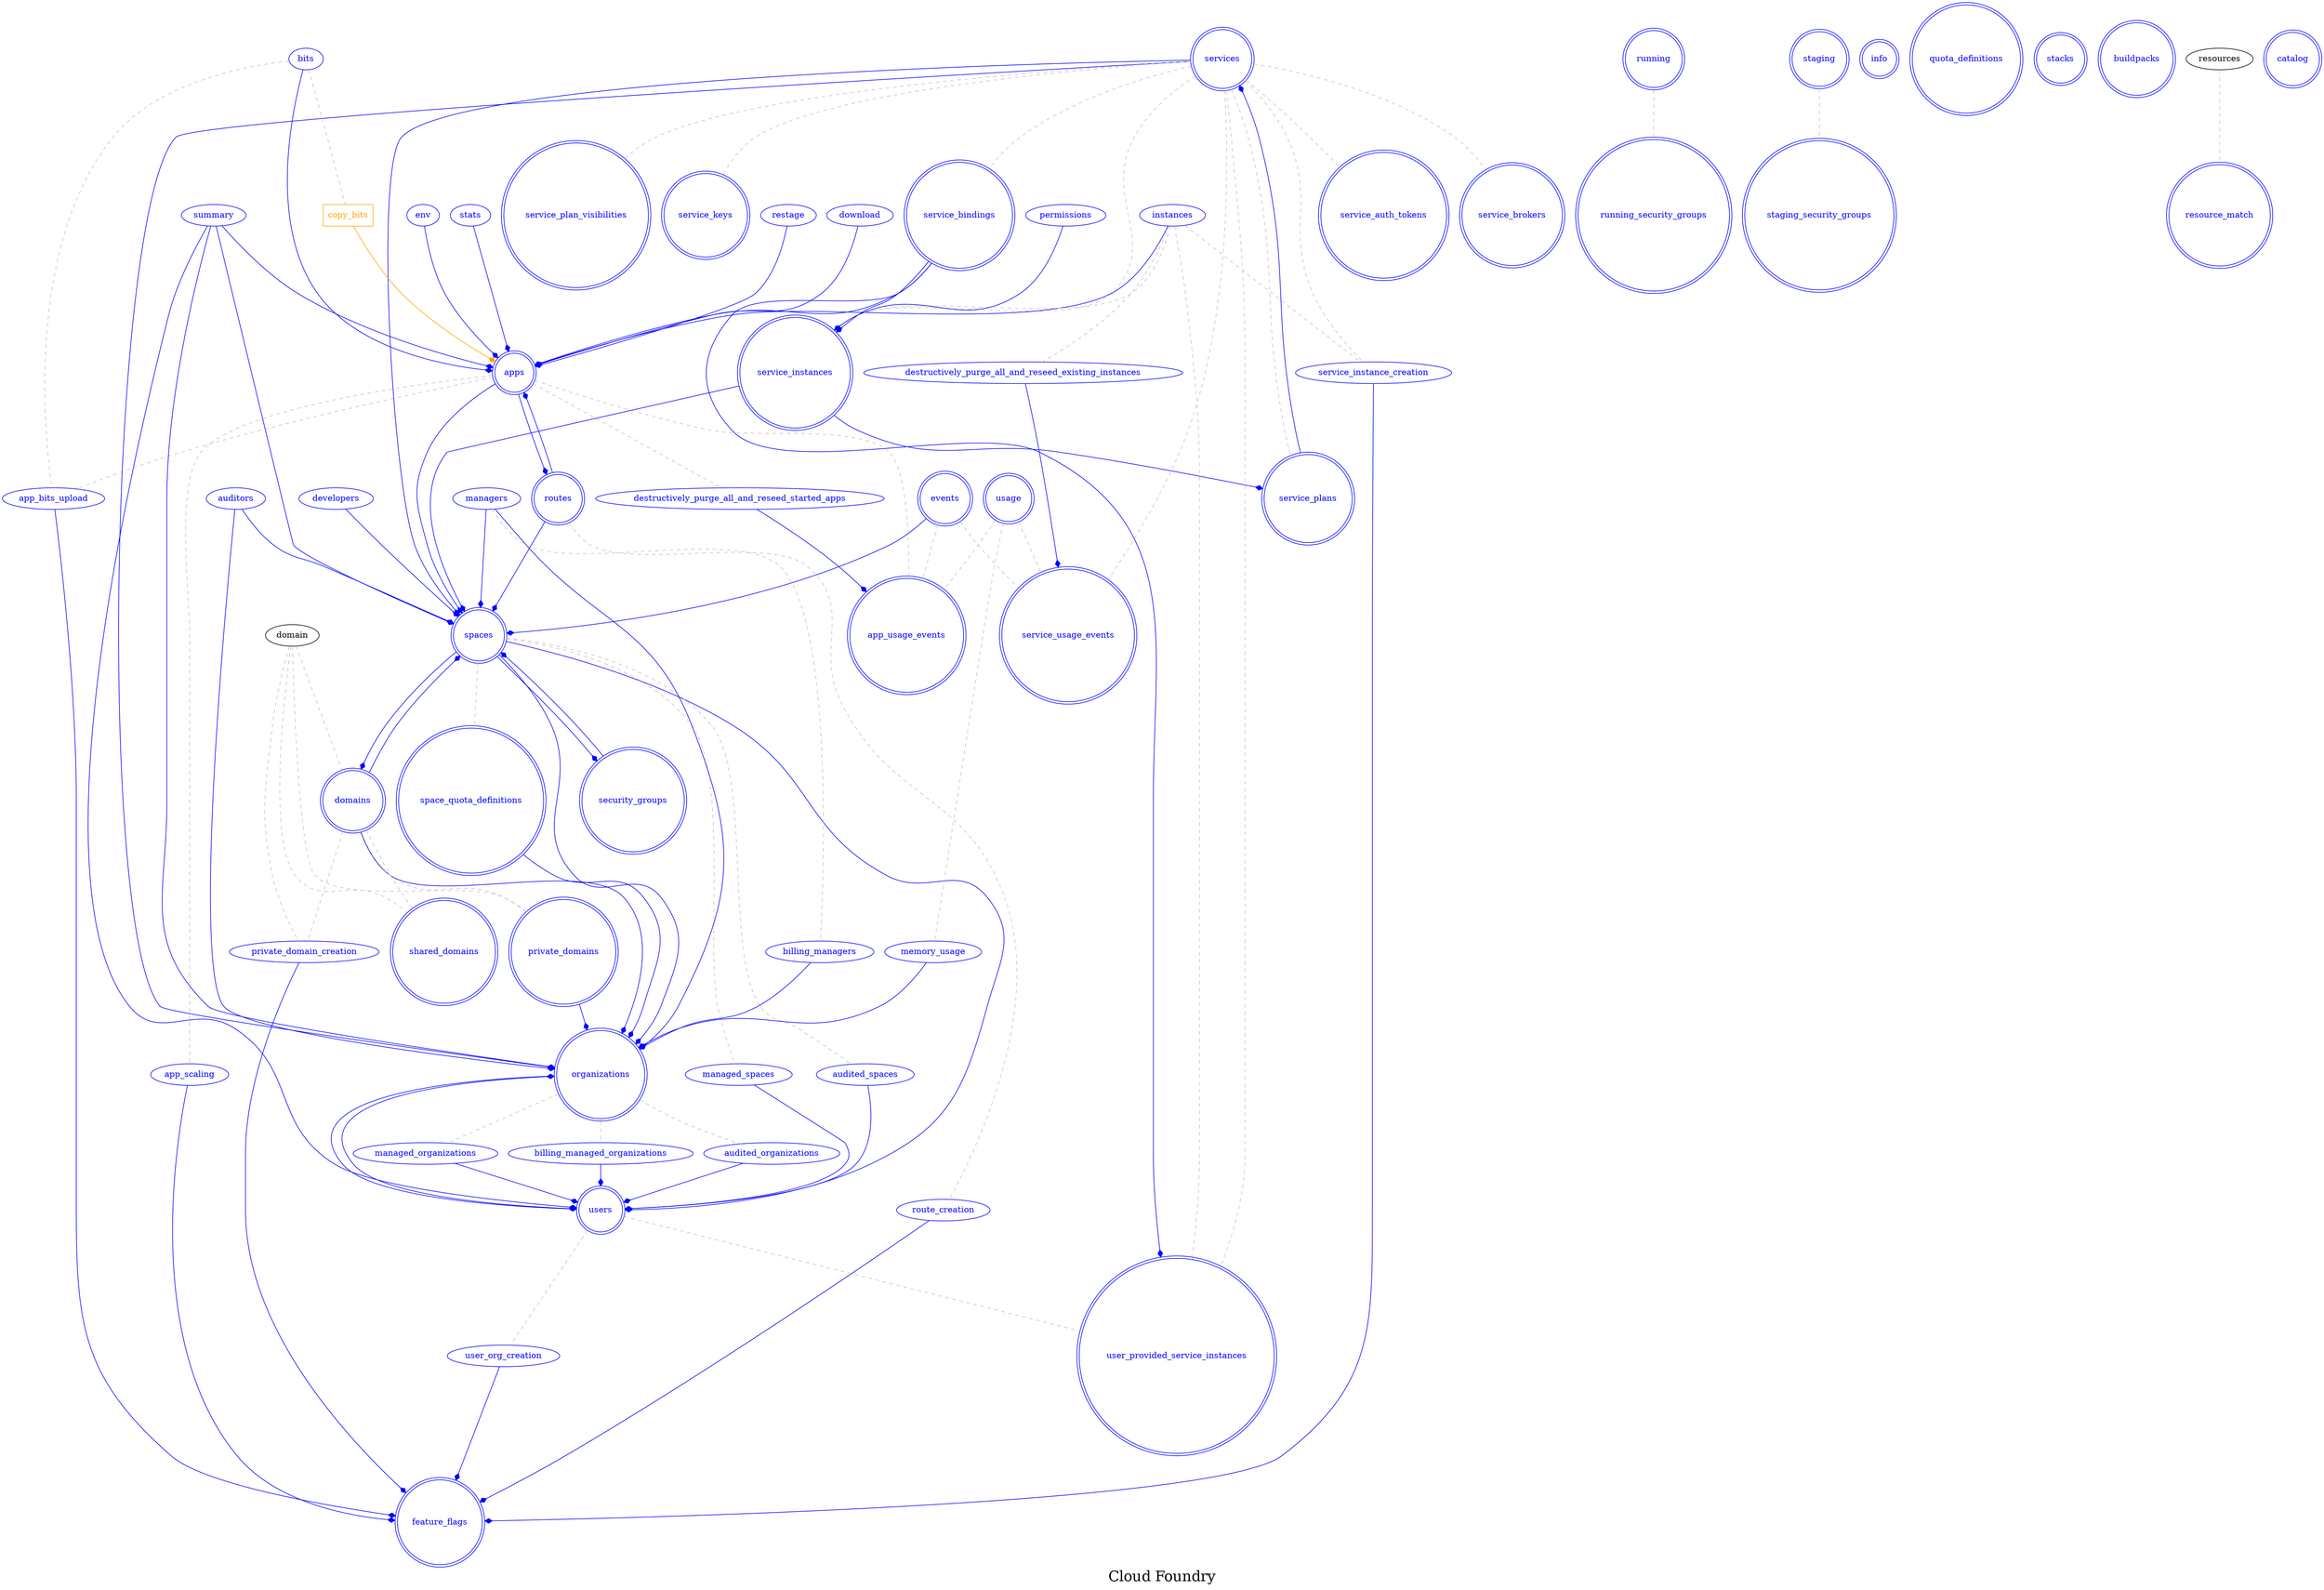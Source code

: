 digraph AllInOne_LexiconGraph {
graph[label="Cloud Foundry", fontsize=24]
splines=true
"organizations" [color=blue, fontcolor=blue, shape=doublecircle]
"routes" [color=blue, fontcolor=blue, shape=doublecircle]
"spaces" [color=blue, fontcolor=blue, shape=doublecircle]
"users" [color=blue, fontcolor=blue, shape=doublecircle]
"feature_flags" [color=blue, fontcolor=blue, shape=doublecircle]
"running_security_groups" [color=blue, fontcolor=blue, shape=doublecircle]
"running" [color=blue, fontcolor=blue, shape=doublecircle]
"staging" [color=blue, fontcolor=blue, shape=doublecircle]
"staging_security_groups" [color=blue, fontcolor=blue, shape=doublecircle]
"apps" [color=blue, fontcolor=blue, shape=doublecircle]
"user_provided_service_instances" [color=blue, fontcolor=blue, shape=doublecircle]
"shared_domains" [color=blue, fontcolor=blue, shape=doublecircle]
"info" [color=blue, fontcolor=blue, shape=doublecircle]
"domains" [color=blue, fontcolor=blue, shape=doublecircle]
"space_quota_definitions" [color=blue, fontcolor=blue, shape=doublecircle]
"private_domains" [color=blue, fontcolor=blue, shape=doublecircle]
"services" [color=blue, fontcolor=blue, shape=doublecircle]
"app_usage_events" [color=blue, fontcolor=blue, shape=doublecircle]
"service_auth_tokens" [color=blue, fontcolor=blue, shape=doublecircle]
"service_instances" [color=blue, fontcolor=blue, shape=doublecircle]
"service_usage_events" [color=blue, fontcolor=blue, shape=doublecircle]
"quota_definitions" [color=blue, fontcolor=blue, shape=doublecircle]
"stacks" [color=blue, fontcolor=blue, shape=doublecircle]
"events" [color=blue, fontcolor=blue, shape=doublecircle]
"service_brokers" [color=blue, fontcolor=blue, shape=doublecircle]
"service_plans" [color=blue, fontcolor=blue, shape=doublecircle]
"buildpacks" [color=blue, fontcolor=blue, shape=doublecircle]
"security_groups" [color=blue, fontcolor=blue, shape=doublecircle]
"service_plan_visibilities" [color=blue, fontcolor=blue, shape=doublecircle]
"resource_match" [color=blue, fontcolor=blue, shape=doublecircle]
"service_bindings" [color=blue, fontcolor=blue, shape=doublecircle]
"usage" [color=blue, fontcolor=blue, shape=doublecircle]
"service_keys" [color=blue, fontcolor=blue, shape=doublecircle]
"catalog" [color=blue, fontcolor=blue, shape=doublecircle]
"users" -> "organizations" [color=blue, fontcolor=blue, arrowhead=diamond, arrowtail=none]
"domains" -> "organizations" [color=blue, fontcolor=blue, arrowhead=diamond, arrowtail=none]
"domain" -> "domains" [color=grey, fontcolor=grey, arrowhead=none, arrowtail=none, style=dashed]
"services" -> "organizations" [color=blue, fontcolor=blue, arrowhead=diamond, arrowtail=none]
"space_quota_definitions" -> "organizations" [color=blue, fontcolor=blue, arrowhead=diamond, arrowtail=none]
"spaces" -> "space_quota_definitions" [color=grey, fontcolor=grey, arrowhead=none, arrowtail=none, style=dashed]
"managers" -> "organizations" [color=blue, fontcolor=blue, arrowhead=diamond, arrowtail=none]
"managers" [color=blue, fontcolor=blue, shape=ellipse]
"billing_managers" -> "organizations" [color=blue, fontcolor=blue, arrowhead=diamond, arrowtail=none]
"billing_managers" [color=blue, fontcolor=blue, shape=ellipse]
"managers" -> "billing_managers" [color=grey, fontcolor=grey, arrowhead=none, arrowtail=none, style=dashed]
"auditors" -> "organizations" [color=blue, fontcolor=blue, arrowhead=diamond, arrowtail=none]
"auditors" [color=blue, fontcolor=blue, shape=ellipse]
"spaces" -> "organizations" [color=blue, fontcolor=blue, arrowhead=diamond, arrowtail=none]
"summary" -> "organizations" [color=blue, fontcolor=blue, arrowhead=diamond, arrowtail=none]
"summary" [color=blue, fontcolor=blue, shape=ellipse]
"private_domains" -> "organizations" [color=blue, fontcolor=blue, arrowhead=diamond, arrowtail=none]
"domains" -> "private_domains" [color=grey, fontcolor=grey, arrowhead=none, arrowtail=none, style=dashed]
"domain" -> "private_domains" [color=grey, fontcolor=grey, arrowhead=none, arrowtail=none, style=dashed]
"memory_usage" -> "organizations" [color=blue, fontcolor=blue, arrowhead=diamond, arrowtail=none]
"memory_usage" [color=blue, fontcolor=blue, shape=ellipse]
"usage" -> "memory_usage" [color=grey, fontcolor=grey, arrowhead=none, arrowtail=none, style=dashed]
"apps" -> "routes" [color=blue, fontcolor=blue, arrowhead=diamond, arrowtail=none]
"developers" -> "spaces" [color=blue, fontcolor=blue, arrowhead=diamond, arrowtail=none]
"developers" [color=blue, fontcolor=blue, shape=ellipse]
"services" -> "spaces" [color=blue, fontcolor=blue, arrowhead=diamond, arrowtail=none]
"security_groups" -> "spaces" [color=blue, fontcolor=blue, arrowhead=diamond, arrowtail=none]
"service_instances" -> "spaces" [color=blue, fontcolor=blue, arrowhead=diamond, arrowtail=none]
"services" -> "service_instances" [color=grey, fontcolor=grey, arrowhead=none, arrowtail=none, style=dashed]
"instances" -> "service_instances" [color=grey, fontcolor=grey, arrowhead=none, arrowtail=none, style=dashed]
"auditors" -> "spaces" [color=blue, fontcolor=blue, arrowhead=diamond, arrowtail=none]
"domains" -> "spaces" [color=blue, fontcolor=blue, arrowhead=diamond, arrowtail=none]
"managers" -> "spaces" [color=blue, fontcolor=blue, arrowhead=diamond, arrowtail=none]
"events" -> "spaces" [color=blue, fontcolor=blue, arrowhead=diamond, arrowtail=none]
"routes" -> "spaces" [color=blue, fontcolor=blue, arrowhead=diamond, arrowtail=none]
"summary" -> "spaces" [color=blue, fontcolor=blue, arrowhead=diamond, arrowtail=none]
"apps" -> "spaces" [color=blue, fontcolor=blue, arrowhead=diamond, arrowtail=none]
"organizations" -> "users" [color=blue, fontcolor=blue, arrowhead=diamond, arrowtail=none]
"summary" -> "users" [color=blue, fontcolor=blue, arrowhead=diamond, arrowtail=none]
"managed_organizations" -> "users" [color=blue, fontcolor=blue, arrowhead=diamond, arrowtail=none]
"managed_organizations" [color=blue, fontcolor=blue, shape=ellipse]
"organizations" -> "managed_organizations" [color=grey, fontcolor=grey, arrowhead=none, arrowtail=none, style=dashed]
"spaces" -> "users" [color=blue, fontcolor=blue, arrowhead=diamond, arrowtail=none]
"billing_managed_organizations" -> "users" [color=blue, fontcolor=blue, arrowhead=diamond, arrowtail=none]
"billing_managed_organizations" [color=blue, fontcolor=blue, shape=ellipse]
"organizations" -> "billing_managed_organizations" [color=grey, fontcolor=grey, arrowhead=none, arrowtail=none, style=dashed]
"managed_spaces" -> "users" [color=blue, fontcolor=blue, arrowhead=diamond, arrowtail=none]
"managed_spaces" [color=blue, fontcolor=blue, shape=ellipse]
"spaces" -> "managed_spaces" [color=grey, fontcolor=grey, arrowhead=none, arrowtail=none, style=dashed]
"audited_organizations" -> "users" [color=blue, fontcolor=blue, arrowhead=diamond, arrowtail=none]
"audited_organizations" [color=blue, fontcolor=blue, shape=ellipse]
"organizations" -> "audited_organizations" [color=grey, fontcolor=grey, arrowhead=none, arrowtail=none, style=dashed]
"audited_spaces" -> "users" [color=blue, fontcolor=blue, arrowhead=diamond, arrowtail=none]
"audited_spaces" [color=blue, fontcolor=blue, shape=ellipse]
"spaces" -> "audited_spaces" [color=grey, fontcolor=grey, arrowhead=none, arrowtail=none, style=dashed]
"route_creation" -> "feature_flags" [color=blue, fontcolor=blue, arrowhead=diamond, arrowtail=none]
"route_creation" [color=blue, fontcolor=blue, shape=ellipse]
"routes" -> "route_creation" [color=grey, fontcolor=grey, arrowhead=none, arrowtail=none, style=dashed]
"service_instance_creation" -> "feature_flags" [color=blue, fontcolor=blue, arrowhead=diamond, arrowtail=none]
"service_instance_creation" [color=blue, fontcolor=blue, shape=ellipse]
"services" -> "service_instance_creation" [color=grey, fontcolor=grey, arrowhead=none, arrowtail=none, style=dashed]
"instances" -> "service_instance_creation" [color=grey, fontcolor=grey, arrowhead=none, arrowtail=none, style=dashed]
"app_scaling" -> "feature_flags" [color=blue, fontcolor=blue, arrowhead=diamond, arrowtail=none]
"app_scaling" [color=blue, fontcolor=blue, shape=ellipse]
"apps" -> "app_scaling" [color=grey, fontcolor=grey, arrowhead=none, arrowtail=none, style=dashed]
"user_org_creation" -> "feature_flags" [color=blue, fontcolor=blue, arrowhead=diamond, arrowtail=none]
"user_org_creation" [color=blue, fontcolor=blue, shape=ellipse]
"users" -> "user_org_creation" [color=grey, fontcolor=grey, arrowhead=none, arrowtail=none, style=dashed]
"app_bits_upload" -> "feature_flags" [color=blue, fontcolor=blue, arrowhead=diamond, arrowtail=none]
"app_bits_upload" [color=blue, fontcolor=blue, shape=ellipse]
"apps" -> "app_bits_upload" [color=grey, fontcolor=grey, arrowhead=none, arrowtail=none, style=dashed]
"bits" -> "app_bits_upload" [color=grey, fontcolor=grey, arrowhead=none, arrowtail=none, style=dashed]
"private_domain_creation" -> "feature_flags" [color=blue, fontcolor=blue, arrowhead=diamond, arrowtail=none]
"private_domain_creation" [color=blue, fontcolor=blue, shape=ellipse]
"domain" -> "private_domain_creation" [color=grey, fontcolor=grey, arrowhead=none, arrowtail=none, style=dashed]
"domains" -> "private_domain_creation" [color=grey, fontcolor=grey, arrowhead=none, arrowtail=none, style=dashed]
"running" -> "running_security_groups" [color=grey, fontcolor=grey, arrowhead=none, arrowtail=none, style=dashed]
"staging" -> "staging_security_groups" [color=grey, fontcolor=grey, arrowhead=none, arrowtail=none, style=dashed]
"service_bindings" -> "apps" [color=blue, fontcolor=blue, arrowhead=diamond, arrowtail=none]
"services" -> "service_bindings" [color=grey, fontcolor=grey, arrowhead=none, arrowtail=none, style=dashed]
"stats" -> "apps" [color=blue, fontcolor=blue, arrowhead=diamond, arrowtail=none]
"stats" [color=blue, fontcolor=blue, shape=ellipse]
"restage" -> "apps" [color=blue, fontcolor=blue, arrowhead=diamond, arrowtail=none]
"restage" [color=blue, fontcolor=blue, shape=ellipse]
"download" -> "apps" [color=blue, fontcolor=blue, arrowhead=diamond, arrowtail=none]
"download" [color=blue, fontcolor=blue, shape=ellipse]
"instances" -> "apps" [color=blue, fontcolor=blue, arrowhead=diamond, arrowtail=none]
"instances" [color=blue, fontcolor=blue, shape=ellipse]
"routes" -> "apps" [color=blue, fontcolor=blue, arrowhead=diamond, arrowtail=none]
"env" -> "apps" [color=blue, fontcolor=blue, arrowhead=diamond, arrowtail=none]
"env" [color=blue, fontcolor=blue, shape=ellipse]
"copy_bits" [color=orange, fontcolor=orange, shape=box]
"copy_bits" -> "apps" [color=orange, fontcolor=orange, arrowhead=diamond, arrowtail=none]
"bits" -> "copy_bits" [color=grey, fontcolor=grey, arrowhead=none, arrowtail=none, style=dashed]
"bits" -> "apps" [color=blue, fontcolor=blue, arrowhead=diamond, arrowtail=none]
"bits" [color=blue, fontcolor=blue, shape=ellipse]
"summary" -> "apps" [color=blue, fontcolor=blue, arrowhead=diamond, arrowtail=none]
"users" -> "user_provided_service_instances" [color=grey, fontcolor=grey, arrowhead=none, arrowtail=none, style=dashed]
"services" -> "user_provided_service_instances" [color=grey, fontcolor=grey, arrowhead=none, arrowtail=none, style=dashed]
"instances" -> "user_provided_service_instances" [color=grey, fontcolor=grey, arrowhead=none, arrowtail=none, style=dashed]
"service_bindings" -> "user_provided_service_instances" [color=blue, fontcolor=blue, arrowhead=diamond, arrowtail=none]
"domains" -> "shared_domains" [color=grey, fontcolor=grey, arrowhead=none, arrowtail=none, style=dashed]
"domain" -> "shared_domains" [color=grey, fontcolor=grey, arrowhead=none, arrowtail=none, style=dashed]
"spaces" -> "domains" [color=blue, fontcolor=blue, arrowhead=diamond, arrowtail=none]
"service_plans" -> "services" [color=blue, fontcolor=blue, arrowhead=diamond, arrowtail=none]
"services" -> "service_plans" [color=grey, fontcolor=grey, arrowhead=none, arrowtail=none, style=dashed]
"apps" -> "app_usage_events" [color=grey, fontcolor=grey, arrowhead=none, arrowtail=none, style=dashed]
"usage" -> "app_usage_events" [color=grey, fontcolor=grey, arrowhead=none, arrowtail=none, style=dashed]
"events" -> "app_usage_events" [color=grey, fontcolor=grey, arrowhead=none, arrowtail=none, style=dashed]
"destructively_purge_all_and_reseed_started_apps" -> "app_usage_events" [color=blue, fontcolor=blue, arrowhead=diamond, arrowtail=none]
"destructively_purge_all_and_reseed_started_apps" [color=blue, fontcolor=blue, shape=ellipse]
"apps" -> "destructively_purge_all_and_reseed_started_apps" [color=grey, fontcolor=grey, arrowhead=none, arrowtail=none, style=dashed]
"services" -> "service_auth_tokens" [color=grey, fontcolor=grey, arrowhead=none, arrowtail=none, style=dashed]
"service_bindings" -> "service_instances" [color=blue, fontcolor=blue, arrowhead=diamond, arrowtail=none]
"permissions" -> "service_instances" [color=blue, fontcolor=blue, arrowhead=diamond, arrowtail=none]
"permissions" [color=blue, fontcolor=blue, shape=ellipse]
"services" -> "service_usage_events" [color=grey, fontcolor=grey, arrowhead=none, arrowtail=none, style=dashed]
"usage" -> "service_usage_events" [color=grey, fontcolor=grey, arrowhead=none, arrowtail=none, style=dashed]
"events" -> "service_usage_events" [color=grey, fontcolor=grey, arrowhead=none, arrowtail=none, style=dashed]
"destructively_purge_all_and_reseed_existing_instances" -> "service_usage_events" [color=blue, fontcolor=blue, arrowhead=diamond, arrowtail=none]
"destructively_purge_all_and_reseed_existing_instances" [color=blue, fontcolor=blue, shape=ellipse]
"instances" -> "destructively_purge_all_and_reseed_existing_instances" [color=grey, fontcolor=grey, arrowhead=none, arrowtail=none, style=dashed]
"services" -> "service_brokers" [color=grey, fontcolor=grey, arrowhead=none, arrowtail=none, style=dashed]
"service_instances" -> "service_plans" [color=blue, fontcolor=blue, arrowhead=diamond, arrowtail=none]
"spaces" -> "security_groups" [color=blue, fontcolor=blue, arrowhead=diamond, arrowtail=none]
"services" -> "service_plan_visibilities" [color=grey, fontcolor=grey, arrowhead=none, arrowtail=none, style=dashed]
"resources" -> "resource_match" [color=grey, fontcolor=grey, arrowhead=none, arrowtail=none, style=dashed]
"services" -> "service_keys" [color=grey, fontcolor=grey, arrowhead=none, arrowtail=none, style=dashed]
}
